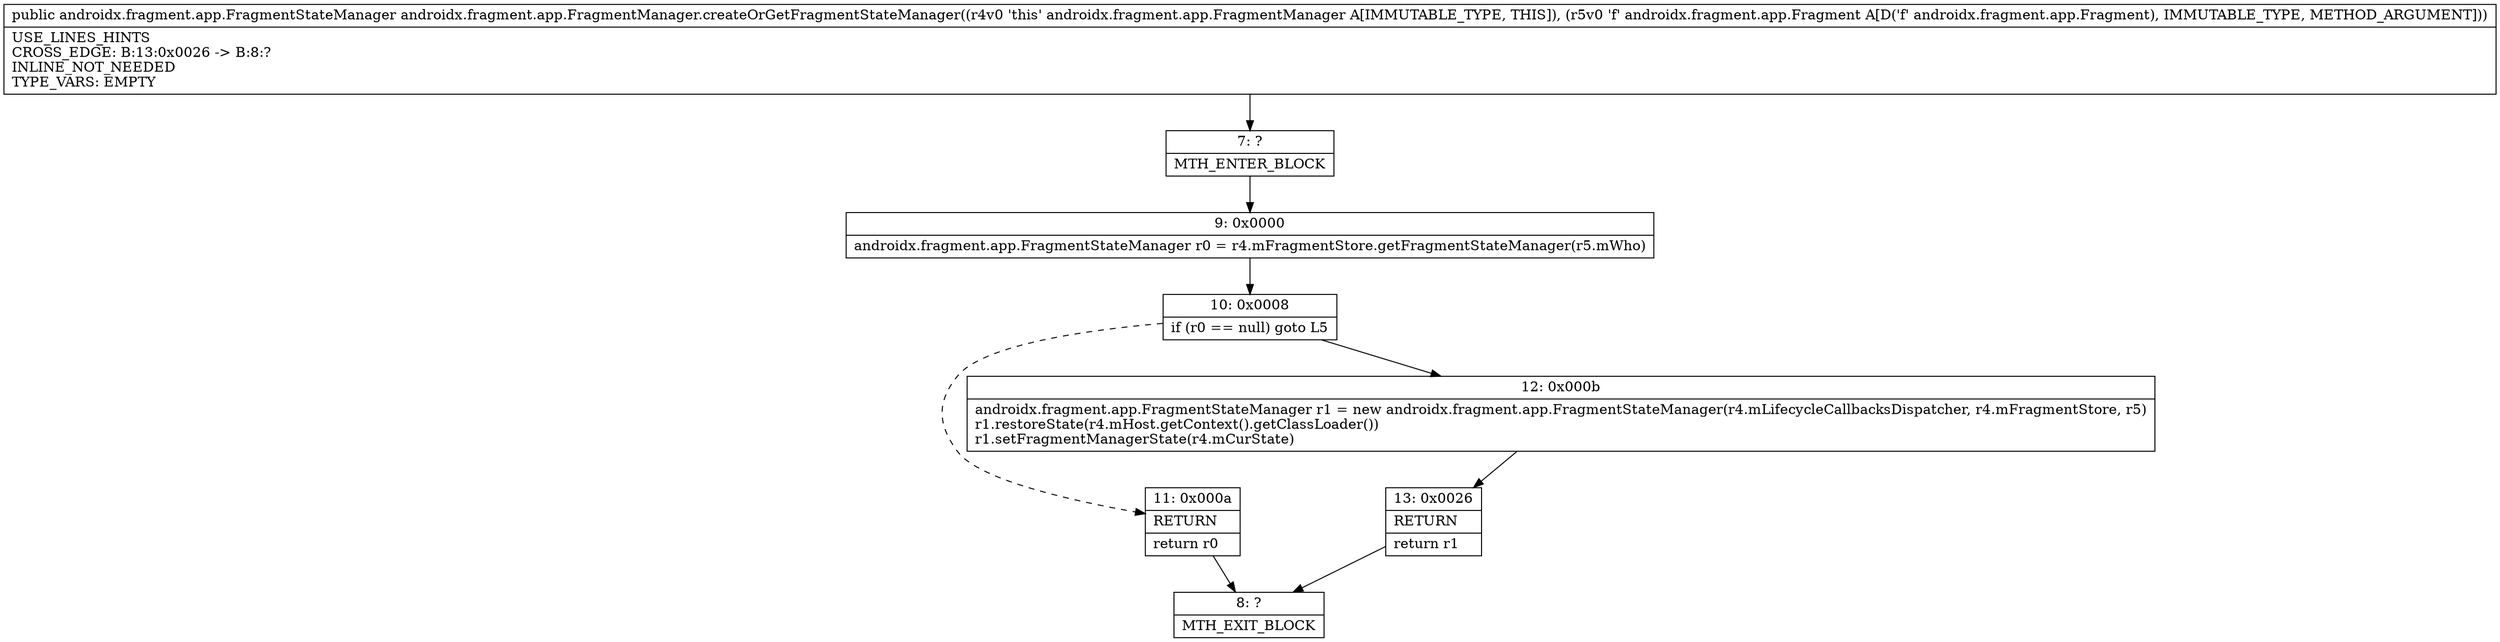 digraph "CFG forandroidx.fragment.app.FragmentManager.createOrGetFragmentStateManager(Landroidx\/fragment\/app\/Fragment;)Landroidx\/fragment\/app\/FragmentStateManager;" {
Node_7 [shape=record,label="{7\:\ ?|MTH_ENTER_BLOCK\l}"];
Node_9 [shape=record,label="{9\:\ 0x0000|androidx.fragment.app.FragmentStateManager r0 = r4.mFragmentStore.getFragmentStateManager(r5.mWho)\l}"];
Node_10 [shape=record,label="{10\:\ 0x0008|if (r0 == null) goto L5\l}"];
Node_11 [shape=record,label="{11\:\ 0x000a|RETURN\l|return r0\l}"];
Node_8 [shape=record,label="{8\:\ ?|MTH_EXIT_BLOCK\l}"];
Node_12 [shape=record,label="{12\:\ 0x000b|androidx.fragment.app.FragmentStateManager r1 = new androidx.fragment.app.FragmentStateManager(r4.mLifecycleCallbacksDispatcher, r4.mFragmentStore, r5)\lr1.restoreState(r4.mHost.getContext().getClassLoader())\lr1.setFragmentManagerState(r4.mCurState)\l}"];
Node_13 [shape=record,label="{13\:\ 0x0026|RETURN\l|return r1\l}"];
MethodNode[shape=record,label="{public androidx.fragment.app.FragmentStateManager androidx.fragment.app.FragmentManager.createOrGetFragmentStateManager((r4v0 'this' androidx.fragment.app.FragmentManager A[IMMUTABLE_TYPE, THIS]), (r5v0 'f' androidx.fragment.app.Fragment A[D('f' androidx.fragment.app.Fragment), IMMUTABLE_TYPE, METHOD_ARGUMENT]))  | USE_LINES_HINTS\lCROSS_EDGE: B:13:0x0026 \-\> B:8:?\lINLINE_NOT_NEEDED\lTYPE_VARS: EMPTY\l}"];
MethodNode -> Node_7;Node_7 -> Node_9;
Node_9 -> Node_10;
Node_10 -> Node_11[style=dashed];
Node_10 -> Node_12;
Node_11 -> Node_8;
Node_12 -> Node_13;
Node_13 -> Node_8;
}

